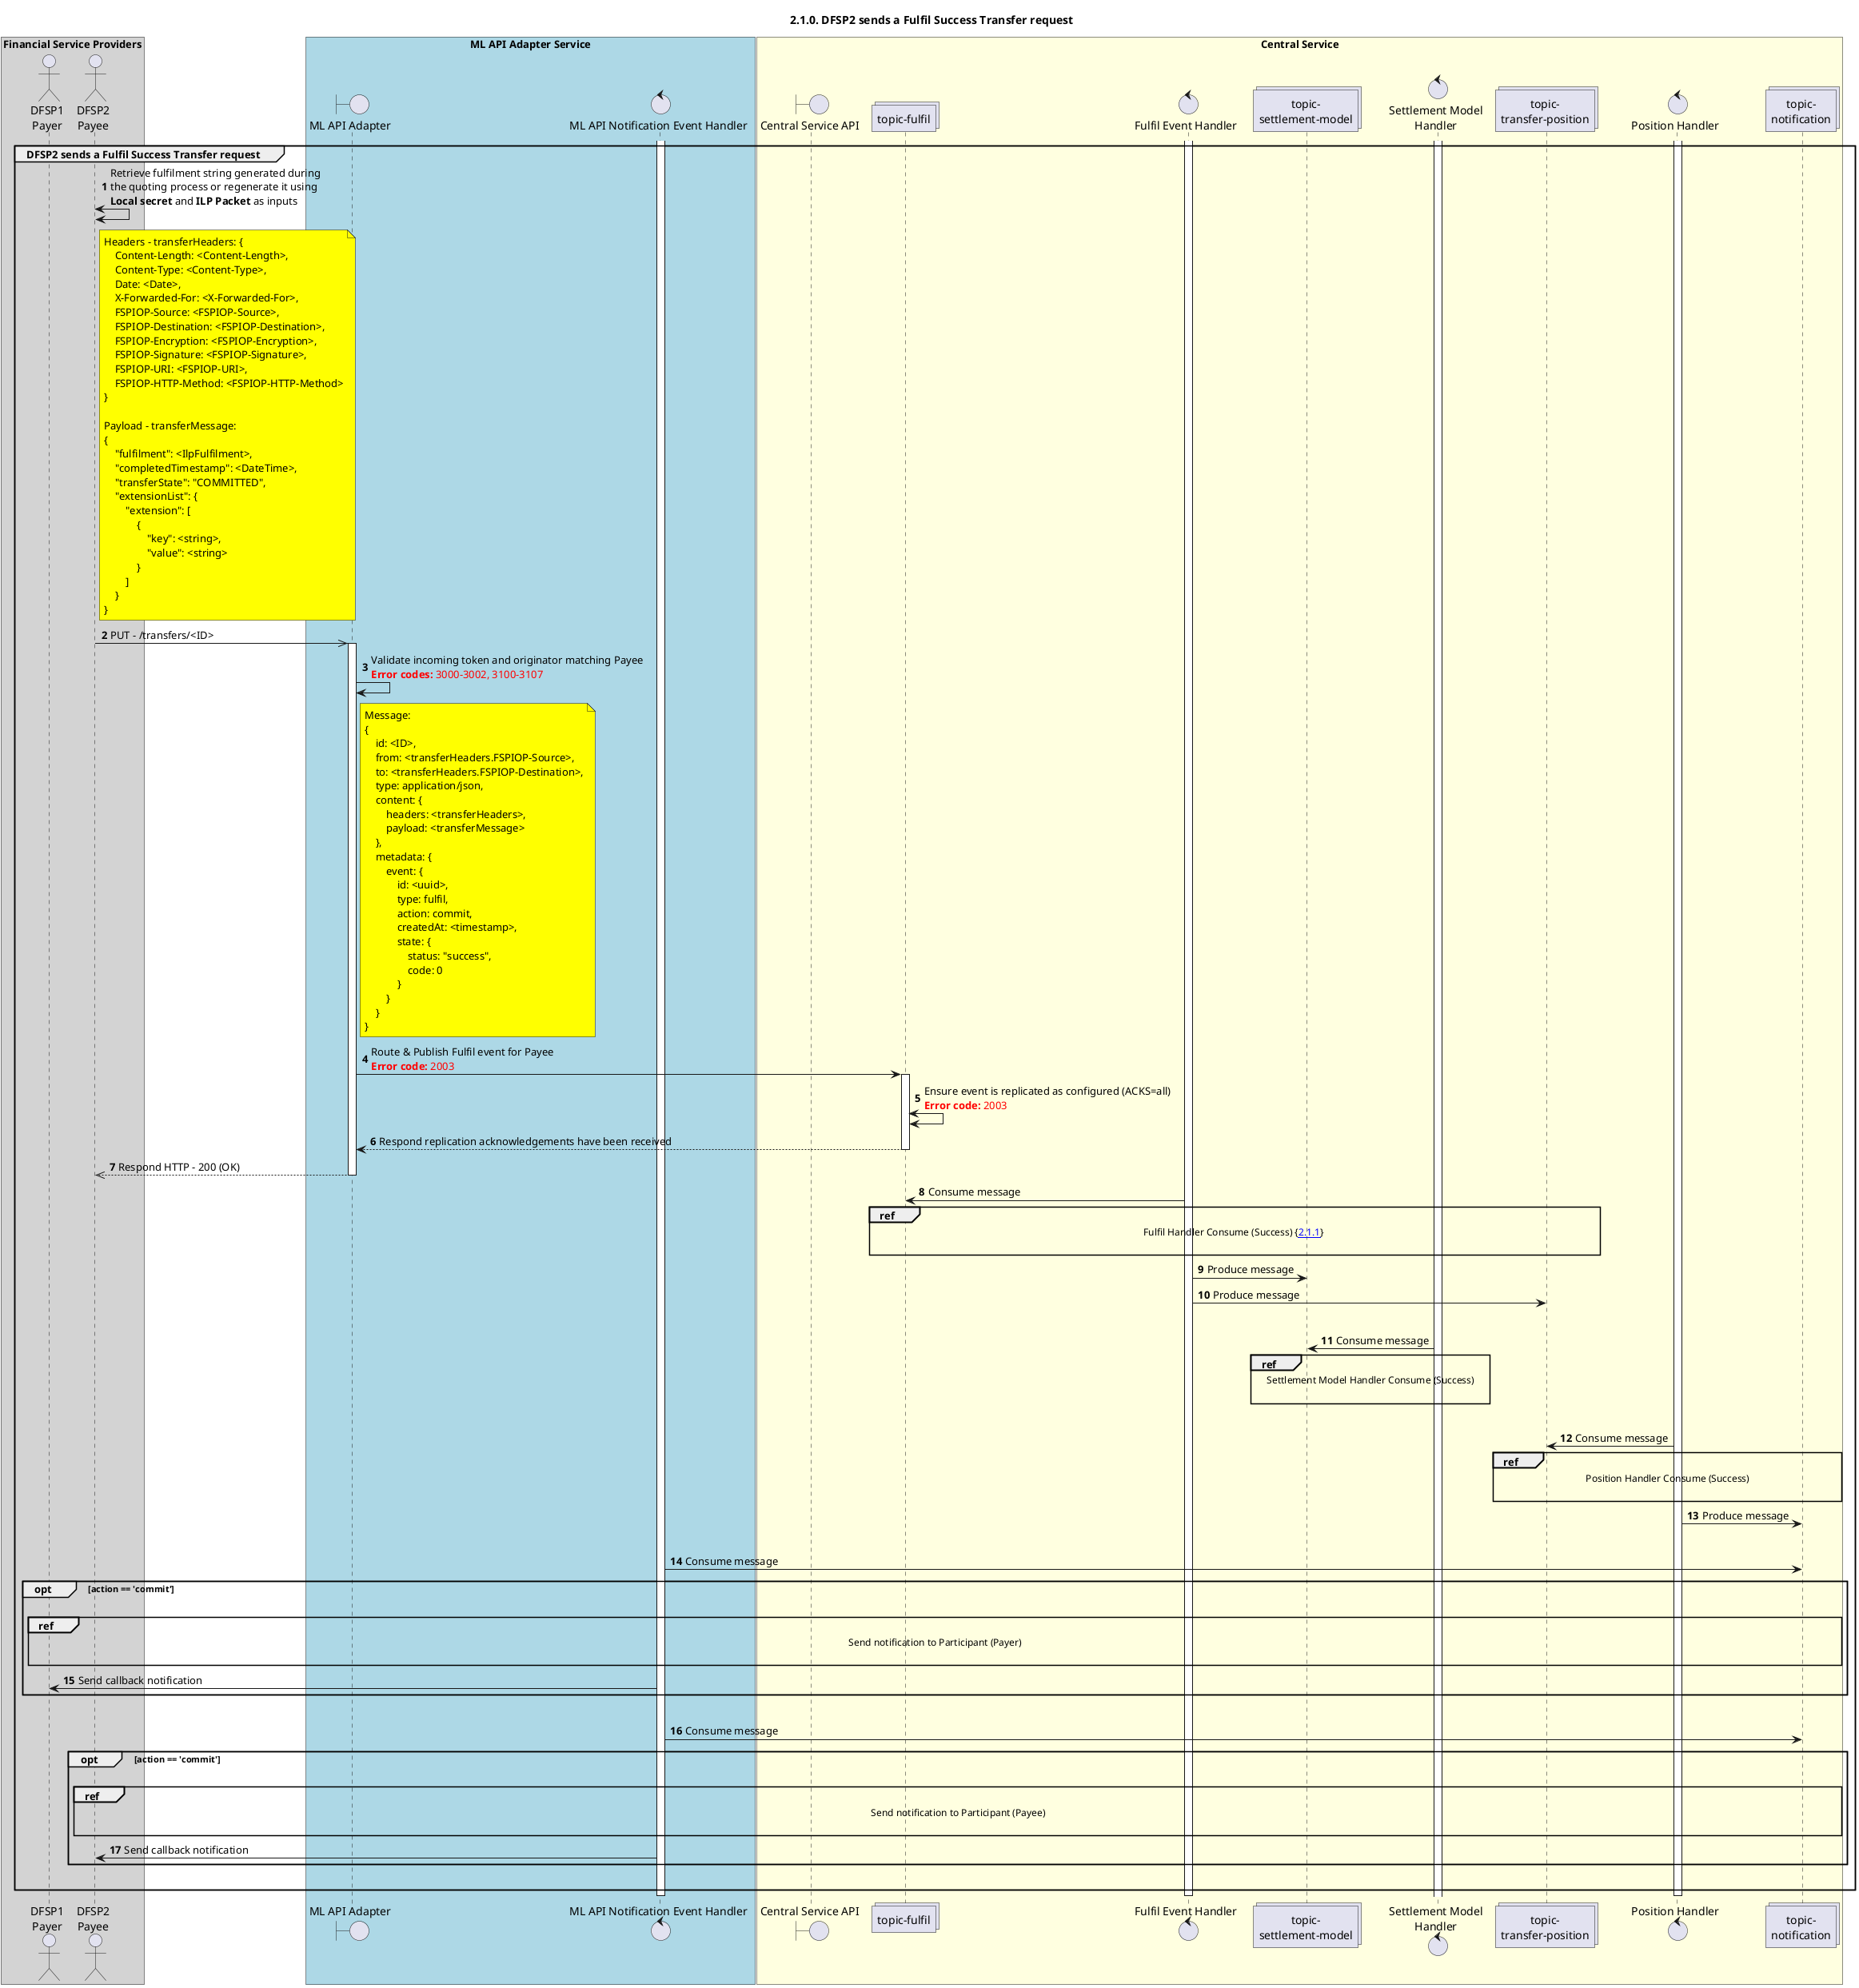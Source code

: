 /'
 License
 --------------
 Copyright © 2017 Bill & Melinda Gates Foundation
 The Mojaloop files are made available by the Bill & Melinda Gates Foundation under the Apache License, Version 2.0 (the "License") and you may not use these files except in compliance with the License. You may obtain a copy of the License at
 http://www.apache.org/licenses/LICENSE-2.0
 Unless required by applicable law or agreed to in writing, the Mojaloop files are distributed on an "AS IS" BASIS, WITHOUT WARRANTIES OR CONDITIONS OF ANY KIND, either express or implied. See the License for the specific language governing permissions and limitations under the License.
 Contributors
 --------------
 This is the official list of the Mojaloop project contributors for this file.
 Names of the original copyright holders (individuals or organizations)
 should be listed with a '*' in the first column. People who have
 contributed from an organization can be listed under the organization
 that actually holds the copyright for their contributions (see the
 Gates Foundation organization for an example). Those individuals should have
 their names indented and be marked with a '-'. Email address can be added
 optionally within square brackets <email>.
 * Gates Foundation
 - Name Surname <name.surname@gatesfoundation.com>

 * Georgi Georgiev <georgi.georgiev@modusbox.com>
 --------------
 '/


@startuml
' declate title
title 2.1.0. DFSP2 sends a Fulfil Success Transfer request

autonumber
' Actor Keys:
'   boundary - APIs/Interfaces, etc
'   collections - Kafka Topics
'   control - Kafka Consumers
'   entity - Database Access Objects
'   database - Database Persistance Store

' declare actors
actor "DFSP1\nPayer" as DFSP1
actor "DFSP2\nPayee" as DFSP2
boundary "ML API Adapter" as MLAPI
control "ML API Notification Event Handler" as NOTIFY_HANDLER
boundary "Central Service API" as CSAPI
collections "topic-fulfil" as TOPIC_FULFIL
control "Fulfil Event Handler" as FULF_HANDLER
collections "topic-\nsettlement-model" as TOPIC_SETMODEL
control "Settlement Model\nHandler" as SETMODEL_HANDLER
collections "topic-\ntransfer-position" as TOPIC_TRANSFER_POSITION
control "Position Handler" as POS_HANDLER
collections "topic-\nnotification" as TOPIC_NOTIFICATIONS

box "Financial Service Providers" #lightGray
	participant DFSP1
	participant DFSP2
end box

box "ML API Adapter Service" #LightBlue
	participant MLAPI
	participant NOTIFY_HANDLER
end box

box "Central Service" #LightYellow
    participant CSAPI
	participant TOPIC_FULFIL
    participant FULF_HANDLER
    participant TOPIC_SETMODEL
    participant SETMODEL_HANDLER
    participant TOPIC_TRANSFER_POSITION
    participant POS_HANDLER
    participant TOPIC_NOTIFICATIONS
end box

' start flow
activate NOTIFY_HANDLER
activate FULF_HANDLER
activate SETMODEL_HANDLER
activate POS_HANDLER
group DFSP2 sends a Fulfil Success Transfer request
    DFSP2 <-> DFSP2: Retrieve fulfilment string generated during\nthe quoting process or regenerate it using\n**Local secret** and **ILP Packet** as inputs
    note right of DFSP2 #yellow
        Headers - transferHeaders: {
            Content-Length: <Content-Length>,
            Content-Type: <Content-Type>,
            Date: <Date>,
            X-Forwarded-For: <X-Forwarded-For>,
            FSPIOP-Source: <FSPIOP-Source>,
            FSPIOP-Destination: <FSPIOP-Destination>,
            FSPIOP-Encryption: <FSPIOP-Encryption>,
            FSPIOP-Signature: <FSPIOP-Signature>,
            FSPIOP-URI: <FSPIOP-URI>,
            FSPIOP-HTTP-Method: <FSPIOP-HTTP-Method>
        }

        Payload - transferMessage:
        {
            "fulfilment": <IlpFulfilment>,
            "completedTimestamp": <DateTime>,
            "transferState": "COMMITTED",
            "extensionList": {
                "extension": [
                    {
                        "key": <string>,
                        "value": <string>
                    }
                ]
            }
        }
    end note
    DFSP2 ->> MLAPI: PUT - /transfers/<ID>
    activate MLAPI
    MLAPI -> MLAPI: Validate incoming token and originator matching Payee\n<color #FF0000><b>Error codes:</b> 3000-3002, 3100-3107</color>
    note right of MLAPI #yellow
        Message:
        {
            id: <ID>,
            from: <transferHeaders.FSPIOP-Source>,
            to: <transferHeaders.FSPIOP-Destination>,
            type: application/json,
            content: {
                headers: <transferHeaders>,
                payload: <transferMessage>
            },
            metadata: {
                event: {
                    id: <uuid>,
                    type: fulfil,
                    action: commit,
                    createdAt: <timestamp>,
                    state: {
                        status: "success",
                        code: 0
                    }
                }
            }
        }
    end note
    MLAPI -> TOPIC_FULFIL: Route & Publish Fulfil event for Payee\n<color #FF0000><b>Error code:</b> 2003</color>
    activate TOPIC_FULFIL
    TOPIC_FULFIL <-> TOPIC_FULFIL: Ensure event is replicated as configured (ACKS=all)\n<color #FF0000><b>Error code:</b> 2003</color>
    TOPIC_FULFIL --> MLAPI: Respond replication acknowledgements have been received
    deactivate TOPIC_FULFIL
    MLAPI -->> DFSP2: Respond HTTP - 200 (OK)
    deactivate MLAPI
    TOPIC_FULFIL <- FULF_HANDLER: Consume message
    ref over TOPIC_FULFIL, TOPIC_TRANSFER_POSITION: Fulfil Handler Consume (Success) {[[https://github.com/mojaloop/documentation/tree/master/mojaloop-technical-overview/central-ledger/assets/diagrams/sequence/seq-fulfil-2.1.1.svg 2.1.1]]} \n
    FULF_HANDLER -> TOPIC_SETMODEL: Produce message
    FULF_HANDLER -> TOPIC_TRANSFER_POSITION: Produce message
    |||
    TOPIC_SETMODEL <- SETMODEL_HANDLER: Consume message
    ref over TOPIC_SETMODEL, SETMODEL_HANDLER:  Settlement Model Handler Consume (Success)\n
    |||
    TOPIC_TRANSFER_POSITION <- POS_HANDLER: Consume message
    ref over TOPIC_TRANSFER_POSITION, TOPIC_NOTIFICATIONS:  Position Handler Consume (Success)\n
    POS_HANDLER -> TOPIC_NOTIFICATIONS: Produce message
    |||
    TOPIC_NOTIFICATIONS <- NOTIFY_HANDLER: Consume message
    opt action == 'commit'
        |||
        ref over DFSP1, TOPIC_NOTIFICATIONS: Send notification to Participant (Payer)\n
        NOTIFY_HANDLER -> DFSP1: Send callback notification
    end
    |||
    TOPIC_NOTIFICATIONS <- NOTIFY_HANDLER: Consume message
    opt action == 'commit'
        |||
        ref over DFSP2, TOPIC_NOTIFICATIONS: Send notification to Participant (Payee)\n
        NOTIFY_HANDLER -> DFSP2: Send callback notification
    end
    |||
end
deactivate POS_HANDLER
deactivate FULF_HANDLER
deactivate NOTIFY_HANDLER
@enduml